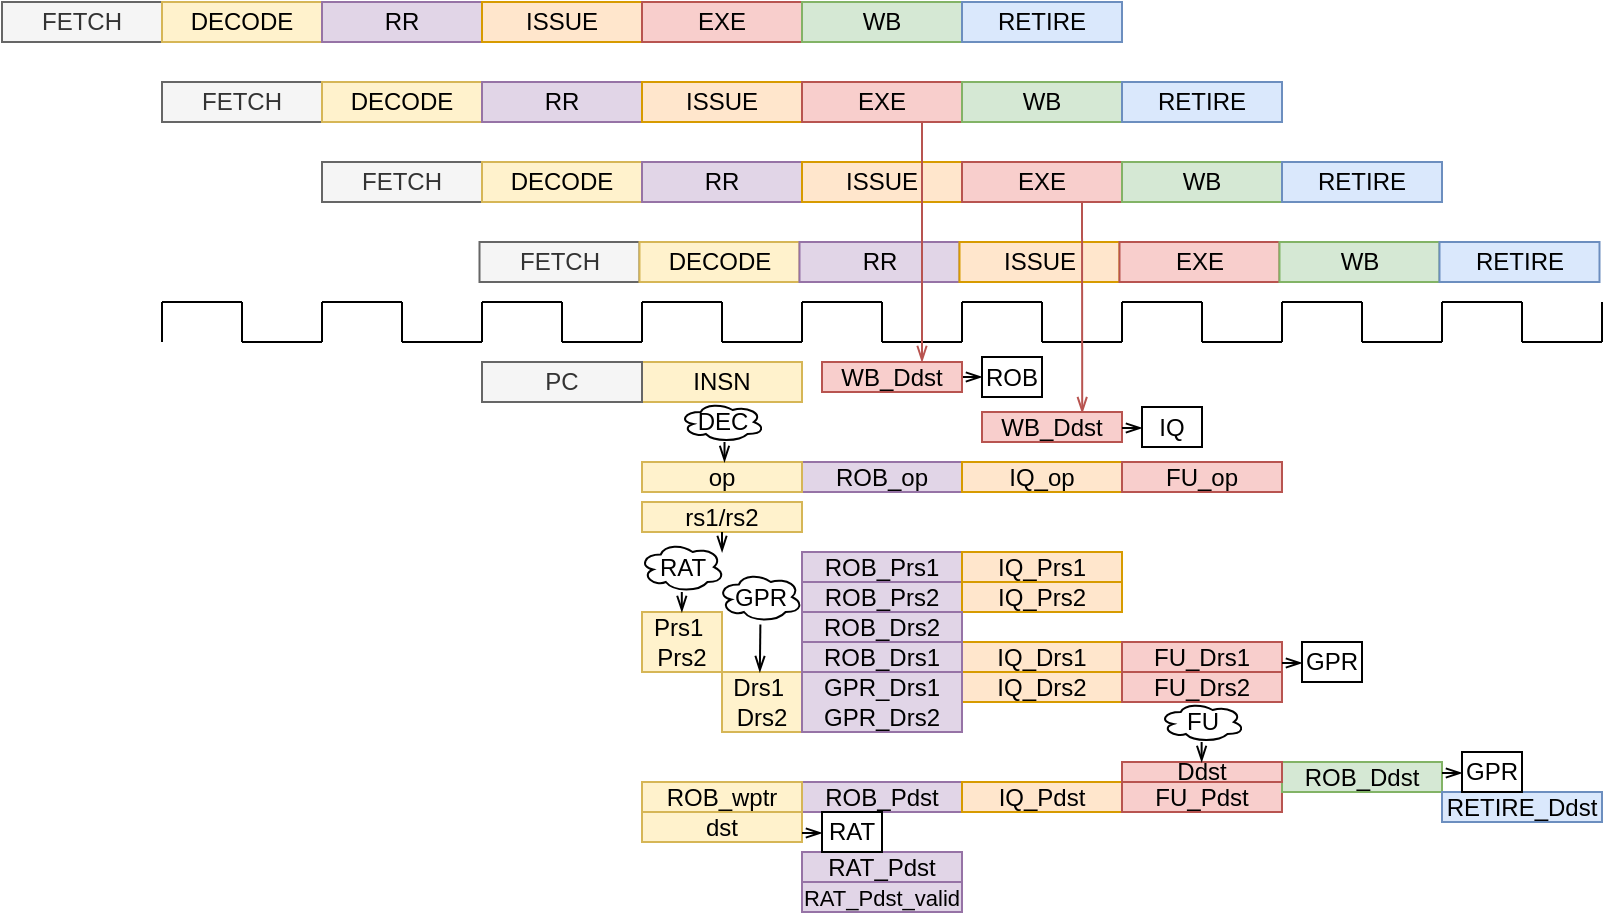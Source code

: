 <mxfile version="24.7.4">
  <diagram name="第 1 页" id="5Z_olRkmGDi8k6_0ZwjT">
    <mxGraphModel dx="930" dy="490" grid="1" gridSize="10" guides="1" tooltips="1" connect="1" arrows="1" fold="1" page="1" pageScale="1" pageWidth="827" pageHeight="1169" math="0" shadow="0">
      <root>
        <mxCell id="0" />
        <mxCell id="1" parent="0" />
        <mxCell id="xy_b2I1KZK5jlnmHf5yU-2" value="" style="endArrow=none;html=1;rounded=0;" edge="1" parent="1">
          <mxGeometry width="50" height="50" relative="1" as="geometry">
            <mxPoint x="240" y="380" as="sourcePoint" />
            <mxPoint x="280" y="380" as="targetPoint" />
          </mxGeometry>
        </mxCell>
        <mxCell id="xy_b2I1KZK5jlnmHf5yU-3" value="" style="endArrow=none;html=1;rounded=0;" edge="1" parent="1">
          <mxGeometry width="50" height="50" relative="1" as="geometry">
            <mxPoint x="280" y="400" as="sourcePoint" />
            <mxPoint x="320" y="400" as="targetPoint" />
          </mxGeometry>
        </mxCell>
        <mxCell id="xy_b2I1KZK5jlnmHf5yU-4" value="" style="endArrow=none;html=1;rounded=0;" edge="1" parent="1">
          <mxGeometry width="50" height="50" relative="1" as="geometry">
            <mxPoint x="240" y="380" as="sourcePoint" />
            <mxPoint x="240" y="400" as="targetPoint" />
          </mxGeometry>
        </mxCell>
        <mxCell id="xy_b2I1KZK5jlnmHf5yU-5" value="" style="endArrow=none;html=1;rounded=0;" edge="1" parent="1">
          <mxGeometry width="50" height="50" relative="1" as="geometry">
            <mxPoint x="280" y="380" as="sourcePoint" />
            <mxPoint x="280" y="400" as="targetPoint" />
          </mxGeometry>
        </mxCell>
        <mxCell id="xy_b2I1KZK5jlnmHf5yU-6" value="" style="endArrow=none;html=1;rounded=0;" edge="1" parent="1">
          <mxGeometry width="50" height="50" relative="1" as="geometry">
            <mxPoint x="320" y="380" as="sourcePoint" />
            <mxPoint x="320" y="400" as="targetPoint" />
          </mxGeometry>
        </mxCell>
        <mxCell id="xy_b2I1KZK5jlnmHf5yU-7" value="" style="endArrow=none;html=1;rounded=0;" edge="1" parent="1">
          <mxGeometry width="50" height="50" relative="1" as="geometry">
            <mxPoint x="320" y="380" as="sourcePoint" />
            <mxPoint x="360" y="380" as="targetPoint" />
          </mxGeometry>
        </mxCell>
        <mxCell id="xy_b2I1KZK5jlnmHf5yU-8" value="" style="endArrow=none;html=1;rounded=0;" edge="1" parent="1">
          <mxGeometry width="50" height="50" relative="1" as="geometry">
            <mxPoint x="360" y="380" as="sourcePoint" />
            <mxPoint x="360" y="400" as="targetPoint" />
          </mxGeometry>
        </mxCell>
        <mxCell id="xy_b2I1KZK5jlnmHf5yU-9" value="" style="endArrow=none;html=1;rounded=0;" edge="1" parent="1">
          <mxGeometry width="50" height="50" relative="1" as="geometry">
            <mxPoint x="360" y="400" as="sourcePoint" />
            <mxPoint x="400" y="400" as="targetPoint" />
          </mxGeometry>
        </mxCell>
        <mxCell id="xy_b2I1KZK5jlnmHf5yU-12" value="" style="endArrow=none;html=1;rounded=0;" edge="1" parent="1">
          <mxGeometry width="50" height="50" relative="1" as="geometry">
            <mxPoint x="400" y="380" as="sourcePoint" />
            <mxPoint x="400" y="400" as="targetPoint" />
          </mxGeometry>
        </mxCell>
        <mxCell id="xy_b2I1KZK5jlnmHf5yU-25" value="" style="endArrow=none;html=1;rounded=0;" edge="1" parent="1">
          <mxGeometry width="50" height="50" relative="1" as="geometry">
            <mxPoint x="400" y="380" as="sourcePoint" />
            <mxPoint x="440" y="380" as="targetPoint" />
          </mxGeometry>
        </mxCell>
        <mxCell id="xy_b2I1KZK5jlnmHf5yU-26" value="" style="endArrow=none;html=1;rounded=0;" edge="1" parent="1">
          <mxGeometry width="50" height="50" relative="1" as="geometry">
            <mxPoint x="440" y="380" as="sourcePoint" />
            <mxPoint x="440" y="400" as="targetPoint" />
          </mxGeometry>
        </mxCell>
        <mxCell id="xy_b2I1KZK5jlnmHf5yU-27" value="" style="endArrow=none;html=1;rounded=0;" edge="1" parent="1">
          <mxGeometry width="50" height="50" relative="1" as="geometry">
            <mxPoint x="440" y="400" as="sourcePoint" />
            <mxPoint x="480" y="400" as="targetPoint" />
          </mxGeometry>
        </mxCell>
        <mxCell id="xy_b2I1KZK5jlnmHf5yU-28" value="" style="endArrow=none;html=1;rounded=0;" edge="1" parent="1">
          <mxGeometry width="50" height="50" relative="1" as="geometry">
            <mxPoint x="480" y="380" as="sourcePoint" />
            <mxPoint x="520" y="380" as="targetPoint" />
          </mxGeometry>
        </mxCell>
        <mxCell id="xy_b2I1KZK5jlnmHf5yU-29" value="" style="endArrow=none;html=1;rounded=0;" edge="1" parent="1">
          <mxGeometry width="50" height="50" relative="1" as="geometry">
            <mxPoint x="520" y="400" as="sourcePoint" />
            <mxPoint x="560" y="400" as="targetPoint" />
          </mxGeometry>
        </mxCell>
        <mxCell id="xy_b2I1KZK5jlnmHf5yU-30" value="" style="endArrow=none;html=1;rounded=0;" edge="1" parent="1">
          <mxGeometry width="50" height="50" relative="1" as="geometry">
            <mxPoint x="480" y="380" as="sourcePoint" />
            <mxPoint x="480" y="400" as="targetPoint" />
          </mxGeometry>
        </mxCell>
        <mxCell id="xy_b2I1KZK5jlnmHf5yU-31" value="" style="endArrow=none;html=1;rounded=0;" edge="1" parent="1">
          <mxGeometry width="50" height="50" relative="1" as="geometry">
            <mxPoint x="520" y="380" as="sourcePoint" />
            <mxPoint x="520" y="400" as="targetPoint" />
          </mxGeometry>
        </mxCell>
        <mxCell id="xy_b2I1KZK5jlnmHf5yU-32" value="" style="endArrow=none;html=1;rounded=0;" edge="1" parent="1">
          <mxGeometry width="50" height="50" relative="1" as="geometry">
            <mxPoint x="560" y="380" as="sourcePoint" />
            <mxPoint x="560" y="400" as="targetPoint" />
          </mxGeometry>
        </mxCell>
        <mxCell id="xy_b2I1KZK5jlnmHf5yU-33" value="" style="endArrow=none;html=1;rounded=0;" edge="1" parent="1">
          <mxGeometry width="50" height="50" relative="1" as="geometry">
            <mxPoint x="560" y="380" as="sourcePoint" />
            <mxPoint x="600" y="380" as="targetPoint" />
          </mxGeometry>
        </mxCell>
        <mxCell id="xy_b2I1KZK5jlnmHf5yU-34" value="" style="endArrow=none;html=1;rounded=0;" edge="1" parent="1">
          <mxGeometry width="50" height="50" relative="1" as="geometry">
            <mxPoint x="600" y="380" as="sourcePoint" />
            <mxPoint x="600" y="400" as="targetPoint" />
          </mxGeometry>
        </mxCell>
        <mxCell id="xy_b2I1KZK5jlnmHf5yU-35" value="" style="endArrow=none;html=1;rounded=0;" edge="1" parent="1">
          <mxGeometry width="50" height="50" relative="1" as="geometry">
            <mxPoint x="600" y="400" as="sourcePoint" />
            <mxPoint x="640" y="400" as="targetPoint" />
          </mxGeometry>
        </mxCell>
        <mxCell id="xy_b2I1KZK5jlnmHf5yU-36" value="" style="endArrow=none;html=1;rounded=0;" edge="1" parent="1">
          <mxGeometry width="50" height="50" relative="1" as="geometry">
            <mxPoint x="640" y="380" as="sourcePoint" />
            <mxPoint x="640" y="400" as="targetPoint" />
          </mxGeometry>
        </mxCell>
        <mxCell id="xy_b2I1KZK5jlnmHf5yU-37" value="" style="endArrow=none;html=1;rounded=0;" edge="1" parent="1">
          <mxGeometry width="50" height="50" relative="1" as="geometry">
            <mxPoint x="640" y="380" as="sourcePoint" />
            <mxPoint x="680" y="380" as="targetPoint" />
          </mxGeometry>
        </mxCell>
        <mxCell id="xy_b2I1KZK5jlnmHf5yU-38" value="" style="endArrow=none;html=1;rounded=0;" edge="1" parent="1">
          <mxGeometry width="50" height="50" relative="1" as="geometry">
            <mxPoint x="680" y="380" as="sourcePoint" />
            <mxPoint x="680" y="400" as="targetPoint" />
          </mxGeometry>
        </mxCell>
        <mxCell id="xy_b2I1KZK5jlnmHf5yU-39" value="" style="endArrow=none;html=1;rounded=0;" edge="1" parent="1">
          <mxGeometry width="50" height="50" relative="1" as="geometry">
            <mxPoint x="680" y="400" as="sourcePoint" />
            <mxPoint x="720" y="400" as="targetPoint" />
          </mxGeometry>
        </mxCell>
        <mxCell id="xy_b2I1KZK5jlnmHf5yU-51" value="INSN" style="rounded=0;whiteSpace=wrap;html=1;fillColor=#fff2cc;strokeColor=#d6b656;" vertex="1" parent="1">
          <mxGeometry x="320" y="410" width="80" height="20" as="geometry" />
        </mxCell>
        <mxCell id="xy_b2I1KZK5jlnmHf5yU-52" value="PC" style="rounded=0;whiteSpace=wrap;html=1;fillColor=#f5f5f5;fontColor=#333333;strokeColor=#666666;" vertex="1" parent="1">
          <mxGeometry x="240" y="410" width="80" height="20" as="geometry" />
        </mxCell>
        <mxCell id="xy_b2I1KZK5jlnmHf5yU-53" value="rs1/rs2" style="rounded=0;whiteSpace=wrap;html=1;fillColor=#fff2cc;strokeColor=#d6b656;" vertex="1" parent="1">
          <mxGeometry x="320" y="480" width="80" height="15" as="geometry" />
        </mxCell>
        <mxCell id="xy_b2I1KZK5jlnmHf5yU-54" value="RAT" style="ellipse;shape=cloud;whiteSpace=wrap;html=1;" vertex="1" parent="1">
          <mxGeometry x="318.75" y="500" width="42.5" height="25" as="geometry" />
        </mxCell>
        <mxCell id="xy_b2I1KZK5jlnmHf5yU-55" value="" style="endArrow=openThin;html=1;rounded=0;endFill=0;" edge="1" parent="1">
          <mxGeometry width="50" height="50" relative="1" as="geometry">
            <mxPoint x="360" y="495" as="sourcePoint" />
            <mxPoint x="360.04" y="505" as="targetPoint" />
          </mxGeometry>
        </mxCell>
        <mxCell id="xy_b2I1KZK5jlnmHf5yU-56" value="Prs1&amp;nbsp; Prs2" style="rounded=0;whiteSpace=wrap;html=1;fillColor=#fff2cc;strokeColor=#d6b656;" vertex="1" parent="1">
          <mxGeometry x="320" y="535" width="40" height="30" as="geometry" />
        </mxCell>
        <mxCell id="xy_b2I1KZK5jlnmHf5yU-60" value="GPR" style="ellipse;shape=cloud;whiteSpace=wrap;html=1;" vertex="1" parent="1">
          <mxGeometry x="357.81" y="515" width="42.5" height="25" as="geometry" />
        </mxCell>
        <mxCell id="xy_b2I1KZK5jlnmHf5yU-61" value="Drs1&amp;nbsp; Drs2" style="rounded=0;whiteSpace=wrap;html=1;fillColor=#fff2cc;strokeColor=#d6b656;" vertex="1" parent="1">
          <mxGeometry x="360" y="565" width="40" height="30" as="geometry" />
        </mxCell>
        <mxCell id="xy_b2I1KZK5jlnmHf5yU-70" value="ROB_Prs1" style="rounded=0;whiteSpace=wrap;html=1;fillColor=#e1d5e7;strokeColor=#9673a6;" vertex="1" parent="1">
          <mxGeometry x="400.0" y="505" width="80" height="15" as="geometry" />
        </mxCell>
        <mxCell id="xy_b2I1KZK5jlnmHf5yU-71" value="ROB_Prs2" style="rounded=0;whiteSpace=wrap;html=1;fillColor=#e1d5e7;strokeColor=#9673a6;" vertex="1" parent="1">
          <mxGeometry x="400.0" y="520" width="80" height="15" as="geometry" />
        </mxCell>
        <mxCell id="xy_b2I1KZK5jlnmHf5yU-72" value="ROB_op" style="rounded=0;whiteSpace=wrap;html=1;fillColor=#e1d5e7;strokeColor=#9673a6;" vertex="1" parent="1">
          <mxGeometry x="400" y="460" width="80" height="15" as="geometry" />
        </mxCell>
        <mxCell id="xy_b2I1KZK5jlnmHf5yU-73" value="" style="endArrow=openThin;html=1;rounded=0;endFill=0;" edge="1" parent="1">
          <mxGeometry width="50" height="50" relative="1" as="geometry">
            <mxPoint x="339.9" y="525" as="sourcePoint" />
            <mxPoint x="339.94" y="535" as="targetPoint" />
          </mxGeometry>
        </mxCell>
        <mxCell id="xy_b2I1KZK5jlnmHf5yU-74" value="" style="endArrow=openThin;html=1;rounded=0;endFill=0;exitX=0.475;exitY=1.048;exitDx=0;exitDy=0;exitPerimeter=0;" edge="1" parent="1">
          <mxGeometry width="50" height="50" relative="1" as="geometry">
            <mxPoint x="379.188" y="541.2" as="sourcePoint" />
            <mxPoint x="378.93" y="565" as="targetPoint" />
          </mxGeometry>
        </mxCell>
        <mxCell id="xy_b2I1KZK5jlnmHf5yU-75" value="op" style="rounded=0;whiteSpace=wrap;html=1;fillColor=#fff2cc;strokeColor=#d6b656;" vertex="1" parent="1">
          <mxGeometry x="320" y="460" width="80" height="15" as="geometry" />
        </mxCell>
        <mxCell id="xy_b2I1KZK5jlnmHf5yU-76" value="ROB_Pdst" style="rounded=0;whiteSpace=wrap;html=1;fillColor=#e1d5e7;strokeColor=#9673a6;" vertex="1" parent="1">
          <mxGeometry x="400" y="620" width="80" height="15" as="geometry" />
        </mxCell>
        <mxCell id="xy_b2I1KZK5jlnmHf5yU-77" value="ROB_wptr" style="rounded=0;whiteSpace=wrap;html=1;fillColor=#fff2cc;strokeColor=#d6b656;" vertex="1" parent="1">
          <mxGeometry x="320" y="620" width="80" height="15" as="geometry" />
        </mxCell>
        <mxCell id="xy_b2I1KZK5jlnmHf5yU-78" value="RAT_Pdst" style="rounded=0;whiteSpace=wrap;html=1;fillColor=#e1d5e7;strokeColor=#9673a6;" vertex="1" parent="1">
          <mxGeometry x="400" y="655" width="80" height="15" as="geometry" />
        </mxCell>
        <mxCell id="xy_b2I1KZK5jlnmHf5yU-79" value="" style="endArrow=none;html=1;rounded=0;" edge="1" parent="1">
          <mxGeometry width="50" height="50" relative="1" as="geometry">
            <mxPoint x="720" y="380" as="sourcePoint" />
            <mxPoint x="760" y="380" as="targetPoint" />
          </mxGeometry>
        </mxCell>
        <mxCell id="xy_b2I1KZK5jlnmHf5yU-80" value="" style="endArrow=none;html=1;rounded=0;" edge="1" parent="1">
          <mxGeometry width="50" height="50" relative="1" as="geometry">
            <mxPoint x="760" y="400" as="sourcePoint" />
            <mxPoint x="800" y="400" as="targetPoint" />
          </mxGeometry>
        </mxCell>
        <mxCell id="xy_b2I1KZK5jlnmHf5yU-81" value="" style="endArrow=none;html=1;rounded=0;" edge="1" parent="1">
          <mxGeometry width="50" height="50" relative="1" as="geometry">
            <mxPoint x="720" y="380" as="sourcePoint" />
            <mxPoint x="720" y="400" as="targetPoint" />
          </mxGeometry>
        </mxCell>
        <mxCell id="xy_b2I1KZK5jlnmHf5yU-82" value="" style="endArrow=none;html=1;rounded=0;" edge="1" parent="1">
          <mxGeometry width="50" height="50" relative="1" as="geometry">
            <mxPoint x="760" y="380" as="sourcePoint" />
            <mxPoint x="760" y="400" as="targetPoint" />
          </mxGeometry>
        </mxCell>
        <mxCell id="xy_b2I1KZK5jlnmHf5yU-83" value="" style="endArrow=none;html=1;rounded=0;" edge="1" parent="1">
          <mxGeometry width="50" height="50" relative="1" as="geometry">
            <mxPoint x="800" y="380" as="sourcePoint" />
            <mxPoint x="800" y="400" as="targetPoint" />
          </mxGeometry>
        </mxCell>
        <mxCell id="xy_b2I1KZK5jlnmHf5yU-103" value="dst" style="rounded=0;whiteSpace=wrap;html=1;fillColor=#fff2cc;strokeColor=#d6b656;" vertex="1" parent="1">
          <mxGeometry x="320" y="635" width="80" height="15" as="geometry" />
        </mxCell>
        <mxCell id="xy_b2I1KZK5jlnmHf5yU-104" value="&lt;font style=&quot;font-size: 11px;&quot;&gt;RAT_Pdst_valid&lt;/font&gt;" style="rounded=0;whiteSpace=wrap;html=1;fillColor=#e1d5e7;strokeColor=#9673a6;" vertex="1" parent="1">
          <mxGeometry x="400" y="670" width="80" height="15" as="geometry" />
        </mxCell>
        <mxCell id="xy_b2I1KZK5jlnmHf5yU-105" value="IQ_Prs1" style="rounded=0;whiteSpace=wrap;html=1;fillColor=#ffe6cc;strokeColor=#d79b00;" vertex="1" parent="1">
          <mxGeometry x="480.0" y="505" width="80" height="15" as="geometry" />
        </mxCell>
        <mxCell id="xy_b2I1KZK5jlnmHf5yU-106" value="IQ_Prs2" style="rounded=0;whiteSpace=wrap;html=1;fillColor=#ffe6cc;strokeColor=#d79b00;" vertex="1" parent="1">
          <mxGeometry x="480.0" y="520" width="80" height="15" as="geometry" />
        </mxCell>
        <mxCell id="xy_b2I1KZK5jlnmHf5yU-107" value="IQ_op" style="rounded=0;whiteSpace=wrap;html=1;fillColor=#ffe6cc;strokeColor=#d79b00;" vertex="1" parent="1">
          <mxGeometry x="480" y="460" width="80" height="15" as="geometry" />
        </mxCell>
        <mxCell id="xy_b2I1KZK5jlnmHf5yU-108" value="IQ_Pdst" style="rounded=0;whiteSpace=wrap;html=1;fillColor=#ffe6cc;strokeColor=#d79b00;" vertex="1" parent="1">
          <mxGeometry x="480" y="620" width="80" height="15" as="geometry" />
        </mxCell>
        <mxCell id="xy_b2I1KZK5jlnmHf5yU-111" value="IQ_Drs1" style="rounded=0;whiteSpace=wrap;html=1;fillColor=#ffe6cc;strokeColor=#d79b00;" vertex="1" parent="1">
          <mxGeometry x="480.0" y="550" width="80" height="15" as="geometry" />
        </mxCell>
        <mxCell id="xy_b2I1KZK5jlnmHf5yU-112" value="IQ_Drs2" style="rounded=0;whiteSpace=wrap;html=1;fillColor=#ffe6cc;strokeColor=#d79b00;" vertex="1" parent="1">
          <mxGeometry x="480.0" y="565" width="80" height="15" as="geometry" />
        </mxCell>
        <mxCell id="xy_b2I1KZK5jlnmHf5yU-113" value="FU_op" style="rounded=0;whiteSpace=wrap;html=1;fillColor=#f8cecc;strokeColor=#b85450;" vertex="1" parent="1">
          <mxGeometry x="560" y="460" width="80" height="15" as="geometry" />
        </mxCell>
        <mxCell id="xy_b2I1KZK5jlnmHf5yU-114" value="FU_Drs1" style="rounded=0;whiteSpace=wrap;html=1;fillColor=#f8cecc;strokeColor=#b85450;" vertex="1" parent="1">
          <mxGeometry x="560" y="550" width="80" height="15" as="geometry" />
        </mxCell>
        <mxCell id="xy_b2I1KZK5jlnmHf5yU-115" value="FU_Drs2" style="rounded=0;whiteSpace=wrap;html=1;fillColor=#f8cecc;strokeColor=#b85450;" vertex="1" parent="1">
          <mxGeometry x="560" y="565" width="80" height="15" as="geometry" />
        </mxCell>
        <mxCell id="xy_b2I1KZK5jlnmHf5yU-116" value="FU_Pdst" style="rounded=0;whiteSpace=wrap;html=1;fillColor=#f8cecc;strokeColor=#b85450;" vertex="1" parent="1">
          <mxGeometry x="560" y="620" width="80" height="15" as="geometry" />
        </mxCell>
        <mxCell id="xy_b2I1KZK5jlnmHf5yU-117" value="ROB_Ddst" style="rounded=0;whiteSpace=wrap;html=1;fillColor=#d5e8d4;strokeColor=#82b366;" vertex="1" parent="1">
          <mxGeometry x="640" y="610" width="80" height="15" as="geometry" />
        </mxCell>
        <mxCell id="xy_b2I1KZK5jlnmHf5yU-119" value="FU" style="ellipse;shape=cloud;whiteSpace=wrap;html=1;" vertex="1" parent="1">
          <mxGeometry x="578.75" y="580" width="42.5" height="20" as="geometry" />
        </mxCell>
        <mxCell id="xy_b2I1KZK5jlnmHf5yU-120" value="Ddst" style="rounded=0;whiteSpace=wrap;html=1;fillColor=#f8cecc;strokeColor=#b85450;" vertex="1" parent="1">
          <mxGeometry x="560" y="610" width="80" height="10" as="geometry" />
        </mxCell>
        <mxCell id="xy_b2I1KZK5jlnmHf5yU-121" value="" style="endArrow=openThin;html=1;rounded=0;endFill=0;" edge="1" parent="1">
          <mxGeometry width="50" height="50" relative="1" as="geometry">
            <mxPoint x="599.8" y="600" as="sourcePoint" />
            <mxPoint x="599.84" y="610" as="targetPoint" />
          </mxGeometry>
        </mxCell>
        <mxCell id="xy_b2I1KZK5jlnmHf5yU-123" value="RETIRE_Ddst" style="rounded=0;whiteSpace=wrap;html=1;fillColor=#dae8fc;strokeColor=#6c8ebf;" vertex="1" parent="1">
          <mxGeometry x="720" y="625" width="80" height="15" as="geometry" />
        </mxCell>
        <mxCell id="xy_b2I1KZK5jlnmHf5yU-127" value="FETCH" style="rounded=0;whiteSpace=wrap;html=1;fillColor=#f5f5f5;fontColor=#333333;strokeColor=#666666;" vertex="1" parent="1">
          <mxGeometry x="238.75" y="350" width="80" height="20" as="geometry" />
        </mxCell>
        <mxCell id="xy_b2I1KZK5jlnmHf5yU-128" value="DECODE" style="rounded=0;whiteSpace=wrap;html=1;fillColor=#fff2cc;strokeColor=#d6b656;" vertex="1" parent="1">
          <mxGeometry x="318.75" y="350" width="80" height="20" as="geometry" />
        </mxCell>
        <mxCell id="xy_b2I1KZK5jlnmHf5yU-129" value="RR" style="rounded=0;whiteSpace=wrap;html=1;fillColor=#e1d5e7;strokeColor=#9673a6;" vertex="1" parent="1">
          <mxGeometry x="398.75" y="350" width="80" height="20" as="geometry" />
        </mxCell>
        <mxCell id="xy_b2I1KZK5jlnmHf5yU-130" value="ISSUE" style="rounded=0;whiteSpace=wrap;html=1;fillColor=#ffe6cc;strokeColor=#d79b00;" vertex="1" parent="1">
          <mxGeometry x="478.75" y="350" width="80" height="20" as="geometry" />
        </mxCell>
        <mxCell id="xy_b2I1KZK5jlnmHf5yU-131" value="EXE" style="rounded=0;whiteSpace=wrap;html=1;fillColor=#f8cecc;strokeColor=#b85450;" vertex="1" parent="1">
          <mxGeometry x="558.75" y="350" width="80" height="20" as="geometry" />
        </mxCell>
        <mxCell id="xy_b2I1KZK5jlnmHf5yU-132" value="WB" style="rounded=0;whiteSpace=wrap;html=1;fillColor=#d5e8d4;strokeColor=#82b366;" vertex="1" parent="1">
          <mxGeometry x="638.75" y="350" width="80" height="20" as="geometry" />
        </mxCell>
        <mxCell id="xy_b2I1KZK5jlnmHf5yU-133" value="RETIRE" style="rounded=0;whiteSpace=wrap;html=1;fillColor=#dae8fc;strokeColor=#6c8ebf;" vertex="1" parent="1">
          <mxGeometry x="718.75" y="350" width="80" height="20" as="geometry" />
        </mxCell>
        <mxCell id="xy_b2I1KZK5jlnmHf5yU-135" value="DEC" style="ellipse;shape=cloud;whiteSpace=wrap;html=1;" vertex="1" parent="1">
          <mxGeometry x="338.75" y="430" width="42.5" height="20" as="geometry" />
        </mxCell>
        <mxCell id="xy_b2I1KZK5jlnmHf5yU-136" value="" style="endArrow=openThin;html=1;rounded=0;endFill=0;" edge="1" parent="1">
          <mxGeometry width="50" height="50" relative="1" as="geometry">
            <mxPoint x="361.25" y="450" as="sourcePoint" />
            <mxPoint x="361.25" y="460" as="targetPoint" />
          </mxGeometry>
        </mxCell>
        <mxCell id="xy_b2I1KZK5jlnmHf5yU-137" value="ROB_Drs2" style="rounded=0;whiteSpace=wrap;html=1;fillColor=#e1d5e7;strokeColor=#9673a6;" vertex="1" parent="1">
          <mxGeometry x="400.0" y="535" width="80" height="15" as="geometry" />
        </mxCell>
        <mxCell id="xy_b2I1KZK5jlnmHf5yU-138" value="ROB_Drs1" style="rounded=0;whiteSpace=wrap;html=1;fillColor=#e1d5e7;strokeColor=#9673a6;" vertex="1" parent="1">
          <mxGeometry x="400.0" y="550" width="80" height="15" as="geometry" />
        </mxCell>
        <mxCell id="xy_b2I1KZK5jlnmHf5yU-139" value="GPR_Drs1&lt;div&gt;GPR_Drs2&lt;/div&gt;" style="rounded=0;whiteSpace=wrap;html=1;fillColor=#e1d5e7;strokeColor=#9673a6;" vertex="1" parent="1">
          <mxGeometry x="400" y="565" width="80" height="30" as="geometry" />
        </mxCell>
        <mxCell id="xy_b2I1KZK5jlnmHf5yU-141" value="FETCH" style="rounded=0;whiteSpace=wrap;html=1;fillColor=#f5f5f5;fontColor=#333333;strokeColor=#666666;" vertex="1" parent="1">
          <mxGeometry x="80" y="270" width="80" height="20" as="geometry" />
        </mxCell>
        <mxCell id="xy_b2I1KZK5jlnmHf5yU-142" value="DECODE" style="rounded=0;whiteSpace=wrap;html=1;fillColor=#fff2cc;strokeColor=#d6b656;" vertex="1" parent="1">
          <mxGeometry x="160" y="270" width="80" height="20" as="geometry" />
        </mxCell>
        <mxCell id="xy_b2I1KZK5jlnmHf5yU-143" value="RR" style="rounded=0;whiteSpace=wrap;html=1;fillColor=#e1d5e7;strokeColor=#9673a6;" vertex="1" parent="1">
          <mxGeometry x="240" y="270" width="80" height="20" as="geometry" />
        </mxCell>
        <mxCell id="xy_b2I1KZK5jlnmHf5yU-144" value="ISSUE" style="rounded=0;whiteSpace=wrap;html=1;fillColor=#ffe6cc;strokeColor=#d79b00;" vertex="1" parent="1">
          <mxGeometry x="320" y="270" width="80" height="20" as="geometry" />
        </mxCell>
        <mxCell id="xy_b2I1KZK5jlnmHf5yU-145" value="EXE" style="rounded=0;whiteSpace=wrap;html=1;fillColor=#f8cecc;strokeColor=#b85450;" vertex="1" parent="1">
          <mxGeometry x="400" y="270" width="80" height="20" as="geometry" />
        </mxCell>
        <mxCell id="xy_b2I1KZK5jlnmHf5yU-146" value="WB" style="rounded=0;whiteSpace=wrap;html=1;fillColor=#d5e8d4;strokeColor=#82b366;" vertex="1" parent="1">
          <mxGeometry x="480" y="270" width="80" height="20" as="geometry" />
        </mxCell>
        <mxCell id="xy_b2I1KZK5jlnmHf5yU-147" value="RETIRE" style="rounded=0;whiteSpace=wrap;html=1;fillColor=#dae8fc;strokeColor=#6c8ebf;" vertex="1" parent="1">
          <mxGeometry x="560" y="270" width="80" height="20" as="geometry" />
        </mxCell>
        <mxCell id="xy_b2I1KZK5jlnmHf5yU-148" value="FETCH" style="rounded=0;whiteSpace=wrap;html=1;fillColor=#f5f5f5;fontColor=#333333;strokeColor=#666666;" vertex="1" parent="1">
          <mxGeometry x="160" y="310" width="80" height="20" as="geometry" />
        </mxCell>
        <mxCell id="xy_b2I1KZK5jlnmHf5yU-149" value="DECODE" style="rounded=0;whiteSpace=wrap;html=1;fillColor=#fff2cc;strokeColor=#d6b656;" vertex="1" parent="1">
          <mxGeometry x="240" y="310" width="80" height="20" as="geometry" />
        </mxCell>
        <mxCell id="xy_b2I1KZK5jlnmHf5yU-150" value="RR" style="rounded=0;whiteSpace=wrap;html=1;fillColor=#e1d5e7;strokeColor=#9673a6;" vertex="1" parent="1">
          <mxGeometry x="320" y="310" width="80" height="20" as="geometry" />
        </mxCell>
        <mxCell id="xy_b2I1KZK5jlnmHf5yU-151" value="ISSUE" style="rounded=0;whiteSpace=wrap;html=1;fillColor=#ffe6cc;strokeColor=#d79b00;" vertex="1" parent="1">
          <mxGeometry x="400" y="310" width="80" height="20" as="geometry" />
        </mxCell>
        <mxCell id="xy_b2I1KZK5jlnmHf5yU-152" value="EXE" style="rounded=0;whiteSpace=wrap;html=1;fillColor=#f8cecc;strokeColor=#b85450;" vertex="1" parent="1">
          <mxGeometry x="480" y="310" width="80" height="20" as="geometry" />
        </mxCell>
        <mxCell id="xy_b2I1KZK5jlnmHf5yU-153" value="WB" style="rounded=0;whiteSpace=wrap;html=1;fillColor=#d5e8d4;strokeColor=#82b366;" vertex="1" parent="1">
          <mxGeometry x="560" y="310" width="80" height="20" as="geometry" />
        </mxCell>
        <mxCell id="xy_b2I1KZK5jlnmHf5yU-154" value="RETIRE" style="rounded=0;whiteSpace=wrap;html=1;fillColor=#dae8fc;strokeColor=#6c8ebf;" vertex="1" parent="1">
          <mxGeometry x="640" y="310" width="80" height="20" as="geometry" />
        </mxCell>
        <mxCell id="xy_b2I1KZK5jlnmHf5yU-155" value="" style="endArrow=openThin;html=1;rounded=0;endFill=0;strokeColor=#b85450;fillColor=#f8cecc;entryX=0.716;entryY=0.037;entryDx=0;entryDy=0;entryPerimeter=0;" edge="1" parent="1" target="xy_b2I1KZK5jlnmHf5yU-156">
          <mxGeometry width="50" height="50" relative="1" as="geometry">
            <mxPoint x="540" y="330" as="sourcePoint" />
            <mxPoint x="540" y="410" as="targetPoint" />
          </mxGeometry>
        </mxCell>
        <mxCell id="xy_b2I1KZK5jlnmHf5yU-156" value="WB_Ddst" style="rounded=0;whiteSpace=wrap;html=1;fillColor=#f8cecc;strokeColor=#b85450;" vertex="1" parent="1">
          <mxGeometry x="490" y="435" width="70" height="15" as="geometry" />
        </mxCell>
        <mxCell id="xy_b2I1KZK5jlnmHf5yU-159" value="" style="endArrow=none;html=1;rounded=0;" edge="1" parent="1">
          <mxGeometry width="50" height="50" relative="1" as="geometry">
            <mxPoint x="80" y="380" as="sourcePoint" />
            <mxPoint x="80" y="400" as="targetPoint" />
          </mxGeometry>
        </mxCell>
        <mxCell id="xy_b2I1KZK5jlnmHf5yU-160" value="" style="endArrow=none;html=1;rounded=0;" edge="1" parent="1">
          <mxGeometry width="50" height="50" relative="1" as="geometry">
            <mxPoint x="80" y="380" as="sourcePoint" />
            <mxPoint x="120" y="380" as="targetPoint" />
          </mxGeometry>
        </mxCell>
        <mxCell id="xy_b2I1KZK5jlnmHf5yU-161" value="" style="endArrow=none;html=1;rounded=0;" edge="1" parent="1">
          <mxGeometry width="50" height="50" relative="1" as="geometry">
            <mxPoint x="120" y="380" as="sourcePoint" />
            <mxPoint x="120" y="400" as="targetPoint" />
          </mxGeometry>
        </mxCell>
        <mxCell id="xy_b2I1KZK5jlnmHf5yU-162" value="" style="endArrow=none;html=1;rounded=0;" edge="1" parent="1">
          <mxGeometry width="50" height="50" relative="1" as="geometry">
            <mxPoint x="120" y="400" as="sourcePoint" />
            <mxPoint x="160" y="400" as="targetPoint" />
          </mxGeometry>
        </mxCell>
        <mxCell id="xy_b2I1KZK5jlnmHf5yU-163" value="" style="endArrow=none;html=1;rounded=0;" edge="1" parent="1">
          <mxGeometry width="50" height="50" relative="1" as="geometry">
            <mxPoint x="160" y="380" as="sourcePoint" />
            <mxPoint x="200" y="380" as="targetPoint" />
          </mxGeometry>
        </mxCell>
        <mxCell id="xy_b2I1KZK5jlnmHf5yU-164" value="" style="endArrow=none;html=1;rounded=0;" edge="1" parent="1">
          <mxGeometry width="50" height="50" relative="1" as="geometry">
            <mxPoint x="200" y="400" as="sourcePoint" />
            <mxPoint x="240" y="400" as="targetPoint" />
          </mxGeometry>
        </mxCell>
        <mxCell id="xy_b2I1KZK5jlnmHf5yU-165" value="" style="endArrow=none;html=1;rounded=0;" edge="1" parent="1">
          <mxGeometry width="50" height="50" relative="1" as="geometry">
            <mxPoint x="160" y="380" as="sourcePoint" />
            <mxPoint x="160" y="400" as="targetPoint" />
          </mxGeometry>
        </mxCell>
        <mxCell id="xy_b2I1KZK5jlnmHf5yU-166" value="" style="endArrow=none;html=1;rounded=0;" edge="1" parent="1">
          <mxGeometry width="50" height="50" relative="1" as="geometry">
            <mxPoint x="200" y="380" as="sourcePoint" />
            <mxPoint x="200" y="400" as="targetPoint" />
          </mxGeometry>
        </mxCell>
        <mxCell id="xy_b2I1KZK5jlnmHf5yU-168" value="FETCH" style="rounded=0;whiteSpace=wrap;html=1;fillColor=#f5f5f5;fontColor=#333333;strokeColor=#666666;" vertex="1" parent="1">
          <mxGeometry y="230" width="80" height="20" as="geometry" />
        </mxCell>
        <mxCell id="xy_b2I1KZK5jlnmHf5yU-169" value="DECODE" style="rounded=0;whiteSpace=wrap;html=1;fillColor=#fff2cc;strokeColor=#d6b656;" vertex="1" parent="1">
          <mxGeometry x="80" y="230" width="80" height="20" as="geometry" />
        </mxCell>
        <mxCell id="xy_b2I1KZK5jlnmHf5yU-170" value="RR" style="rounded=0;whiteSpace=wrap;html=1;fillColor=#e1d5e7;strokeColor=#9673a6;" vertex="1" parent="1">
          <mxGeometry x="160" y="230" width="80" height="20" as="geometry" />
        </mxCell>
        <mxCell id="xy_b2I1KZK5jlnmHf5yU-171" value="ISSUE" style="rounded=0;whiteSpace=wrap;html=1;fillColor=#ffe6cc;strokeColor=#d79b00;" vertex="1" parent="1">
          <mxGeometry x="240" y="230" width="80" height="20" as="geometry" />
        </mxCell>
        <mxCell id="xy_b2I1KZK5jlnmHf5yU-172" value="EXE" style="rounded=0;whiteSpace=wrap;html=1;fillColor=#f8cecc;strokeColor=#b85450;" vertex="1" parent="1">
          <mxGeometry x="320" y="230" width="80" height="20" as="geometry" />
        </mxCell>
        <mxCell id="xy_b2I1KZK5jlnmHf5yU-173" value="WB" style="rounded=0;whiteSpace=wrap;html=1;fillColor=#d5e8d4;strokeColor=#82b366;" vertex="1" parent="1">
          <mxGeometry x="400" y="230" width="80" height="20" as="geometry" />
        </mxCell>
        <mxCell id="xy_b2I1KZK5jlnmHf5yU-174" value="RETIRE" style="rounded=0;whiteSpace=wrap;html=1;fillColor=#dae8fc;strokeColor=#6c8ebf;" vertex="1" parent="1">
          <mxGeometry x="480" y="230" width="80" height="20" as="geometry" />
        </mxCell>
        <mxCell id="xy_b2I1KZK5jlnmHf5yU-175" value="" style="endArrow=openThin;html=1;rounded=0;endFill=0;strokeColor=#b85450;fillColor=#f8cecc;" edge="1" parent="1">
          <mxGeometry width="50" height="50" relative="1" as="geometry">
            <mxPoint x="460" y="290" as="sourcePoint" />
            <mxPoint x="460" y="410" as="targetPoint" />
          </mxGeometry>
        </mxCell>
        <mxCell id="xy_b2I1KZK5jlnmHf5yU-189" style="edgeStyle=orthogonalEdgeStyle;rounded=0;orthogonalLoop=1;jettySize=auto;html=1;exitX=1;exitY=0.5;exitDx=0;exitDy=0;entryX=0;entryY=0.5;entryDx=0;entryDy=0;endArrow=openThin;endFill=0;" edge="1" parent="1" source="xy_b2I1KZK5jlnmHf5yU-176" target="xy_b2I1KZK5jlnmHf5yU-187">
          <mxGeometry relative="1" as="geometry" />
        </mxCell>
        <mxCell id="xy_b2I1KZK5jlnmHf5yU-176" value="WB_Ddst" style="rounded=0;whiteSpace=wrap;html=1;fillColor=#f8cecc;strokeColor=#b85450;" vertex="1" parent="1">
          <mxGeometry x="410" y="410" width="70" height="15" as="geometry" />
        </mxCell>
        <mxCell id="xy_b2I1KZK5jlnmHf5yU-187" value="ROB" style="rounded=0;whiteSpace=wrap;html=1;" vertex="1" parent="1">
          <mxGeometry x="490" y="407.5" width="30" height="20" as="geometry" />
        </mxCell>
        <mxCell id="xy_b2I1KZK5jlnmHf5yU-191" style="edgeStyle=orthogonalEdgeStyle;rounded=0;orthogonalLoop=1;jettySize=auto;html=1;exitX=1;exitY=0.5;exitDx=0;exitDy=0;entryX=0;entryY=0.5;entryDx=0;entryDy=0;endArrow=openThin;endFill=0;" edge="1" parent="1" target="xy_b2I1KZK5jlnmHf5yU-192">
          <mxGeometry relative="1" as="geometry">
            <mxPoint x="560" y="443" as="sourcePoint" />
          </mxGeometry>
        </mxCell>
        <mxCell id="xy_b2I1KZK5jlnmHf5yU-192" value="IQ" style="rounded=0;whiteSpace=wrap;html=1;" vertex="1" parent="1">
          <mxGeometry x="570" y="432.5" width="30" height="20" as="geometry" />
        </mxCell>
        <mxCell id="xy_b2I1KZK5jlnmHf5yU-193" style="edgeStyle=orthogonalEdgeStyle;rounded=0;orthogonalLoop=1;jettySize=auto;html=1;exitX=1;exitY=0.5;exitDx=0;exitDy=0;entryX=0;entryY=0.5;entryDx=0;entryDy=0;endArrow=openThin;endFill=0;" edge="1" parent="1" target="xy_b2I1KZK5jlnmHf5yU-194">
          <mxGeometry relative="1" as="geometry">
            <mxPoint x="720" y="615.5" as="sourcePoint" />
          </mxGeometry>
        </mxCell>
        <mxCell id="xy_b2I1KZK5jlnmHf5yU-194" value="GPR" style="rounded=0;whiteSpace=wrap;html=1;" vertex="1" parent="1">
          <mxGeometry x="730" y="605" width="30" height="20" as="geometry" />
        </mxCell>
        <mxCell id="xy_b2I1KZK5jlnmHf5yU-195" style="edgeStyle=orthogonalEdgeStyle;rounded=0;orthogonalLoop=1;jettySize=auto;html=1;exitX=1;exitY=0.5;exitDx=0;exitDy=0;entryX=0;entryY=0.5;entryDx=0;entryDy=0;endArrow=openThin;endFill=0;" edge="1" parent="1" target="xy_b2I1KZK5jlnmHf5yU-196">
          <mxGeometry relative="1" as="geometry">
            <mxPoint x="400" y="645.5" as="sourcePoint" />
          </mxGeometry>
        </mxCell>
        <mxCell id="xy_b2I1KZK5jlnmHf5yU-196" value="RAT" style="rounded=0;whiteSpace=wrap;html=1;" vertex="1" parent="1">
          <mxGeometry x="410" y="635" width="30" height="20" as="geometry" />
        </mxCell>
        <mxCell id="xy_b2I1KZK5jlnmHf5yU-198" style="edgeStyle=orthogonalEdgeStyle;rounded=0;orthogonalLoop=1;jettySize=auto;html=1;exitX=1;exitY=0.5;exitDx=0;exitDy=0;entryX=0;entryY=0.5;entryDx=0;entryDy=0;endArrow=openThin;endFill=0;" edge="1" parent="1" target="xy_b2I1KZK5jlnmHf5yU-199">
          <mxGeometry relative="1" as="geometry">
            <mxPoint x="640" y="560.5" as="sourcePoint" />
          </mxGeometry>
        </mxCell>
        <mxCell id="xy_b2I1KZK5jlnmHf5yU-199" value="GPR" style="rounded=0;whiteSpace=wrap;html=1;" vertex="1" parent="1">
          <mxGeometry x="650" y="550" width="30" height="20" as="geometry" />
        </mxCell>
      </root>
    </mxGraphModel>
  </diagram>
</mxfile>
